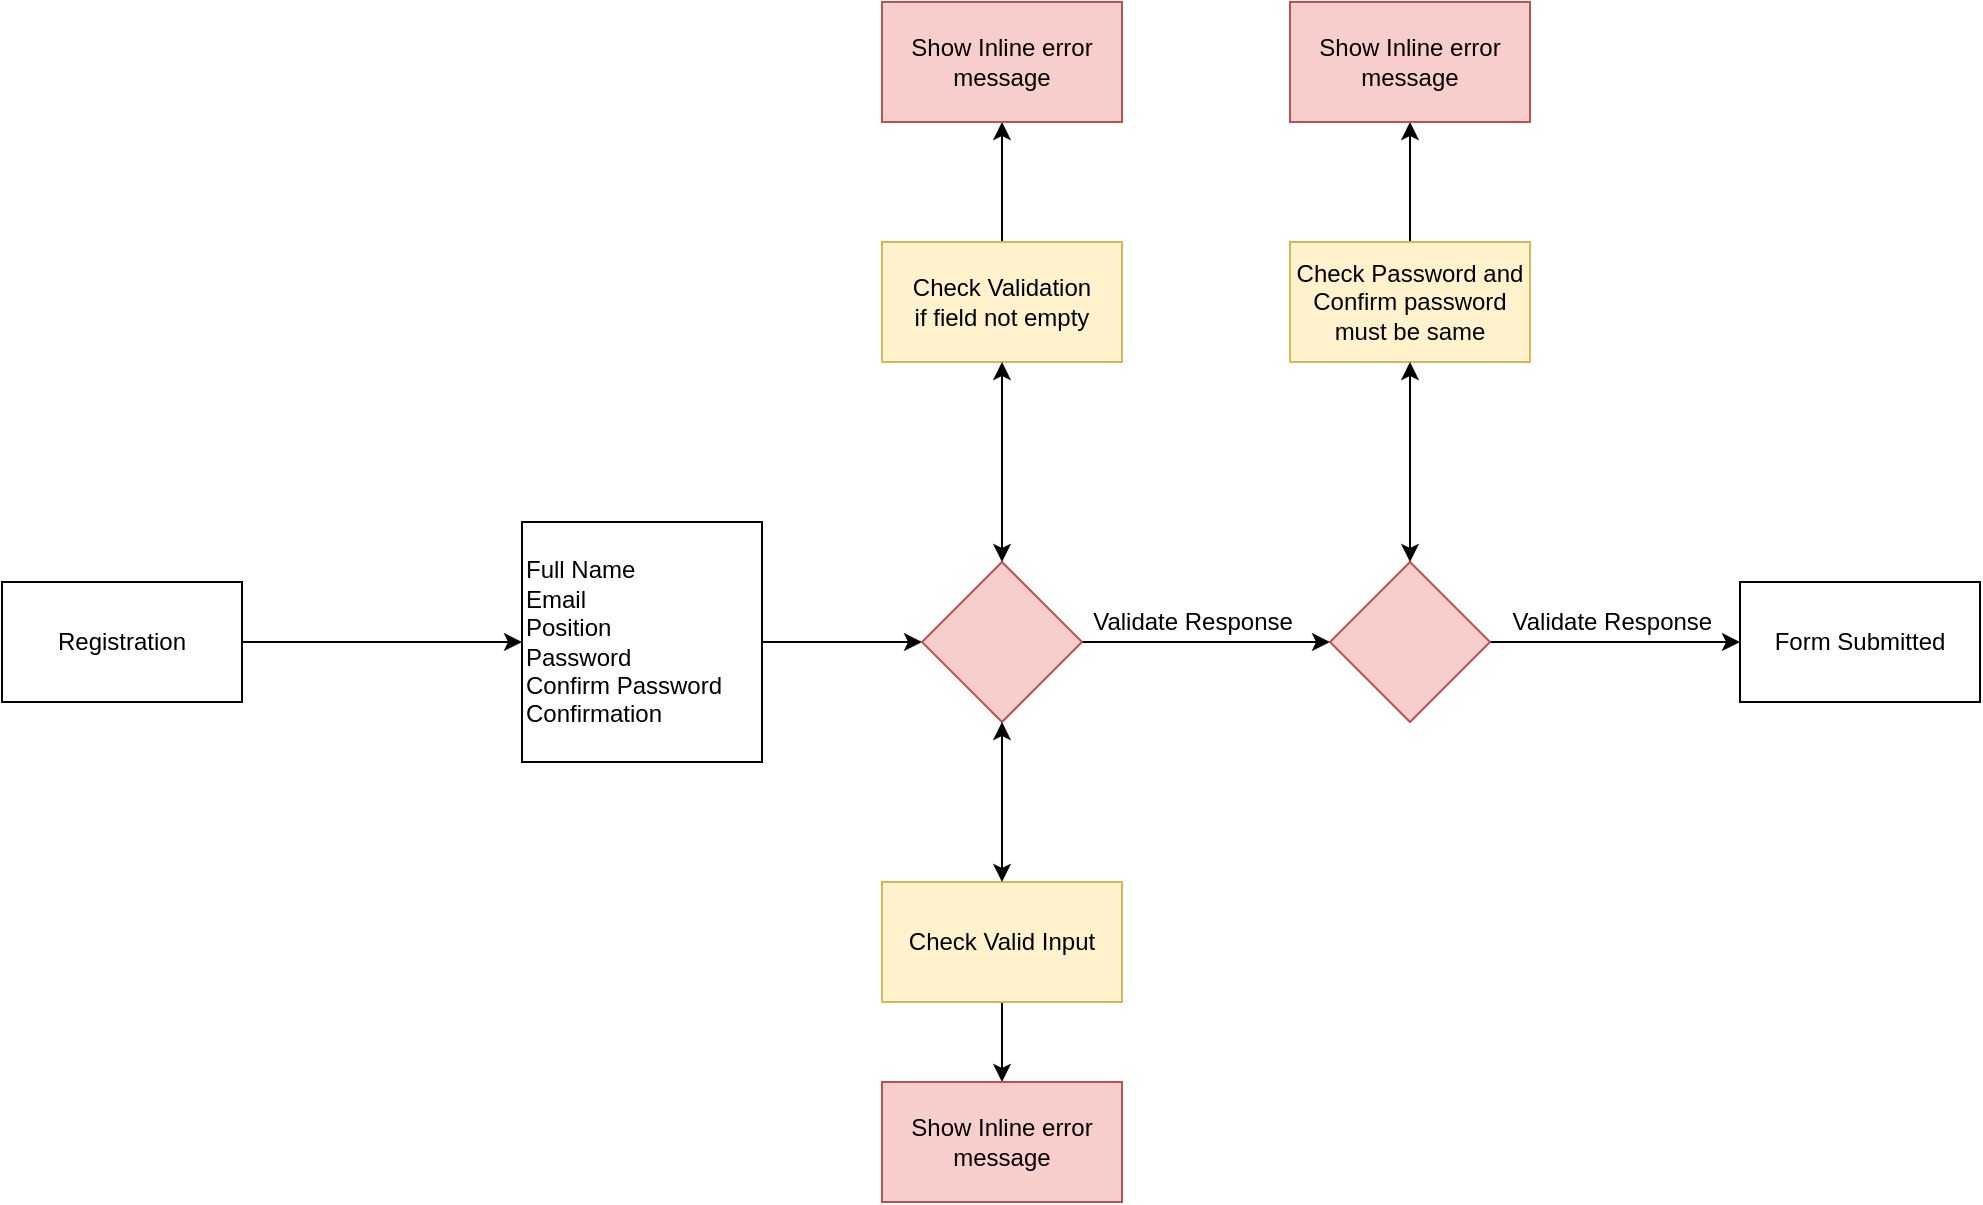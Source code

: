 <mxfile version="14.9.3" type="device"><diagram id="MpAf52_26eYqWpQ74gnR" name="Page-1"><mxGraphModel dx="868" dy="425" grid="1" gridSize="10" guides="1" tooltips="1" connect="1" arrows="1" fold="1" page="1" pageScale="1" pageWidth="850" pageHeight="1100" math="0" shadow="0"><root><mxCell id="0"/><mxCell id="1" parent="0"/><mxCell id="6yu2JeoQp8d2ub0oiu-H-1" style="edgeStyle=orthogonalEdgeStyle;rounded=0;orthogonalLoop=1;jettySize=auto;html=1;" edge="1" parent="1" source="DqzFxAQ7SkNYjIXv8CT8-2" target="DqzFxAQ7SkNYjIXv8CT8-3"><mxGeometry relative="1" as="geometry"/></mxCell><mxCell id="DqzFxAQ7SkNYjIXv8CT8-2" value="Registration" style="rounded=0;whiteSpace=wrap;html=1;" parent="1" vertex="1"><mxGeometry x="60" y="310" width="120" height="60" as="geometry"/></mxCell><mxCell id="DqzFxAQ7SkNYjIXv8CT8-18" style="edgeStyle=orthogonalEdgeStyle;rounded=0;orthogonalLoop=1;jettySize=auto;html=1;entryX=0;entryY=0.5;entryDx=0;entryDy=0;" parent="1" source="DqzFxAQ7SkNYjIXv8CT8-3" target="DqzFxAQ7SkNYjIXv8CT8-17" edge="1"><mxGeometry relative="1" as="geometry"/></mxCell><mxCell id="DqzFxAQ7SkNYjIXv8CT8-3" value="Full Name&lt;br&gt;Email&lt;br&gt;Position&lt;br&gt;Password&lt;br&gt;Confirm Password&lt;br&gt;Confirmation" style="rounded=0;whiteSpace=wrap;html=1;align=left;" parent="1" vertex="1"><mxGeometry x="320" y="280" width="120" height="120" as="geometry"/></mxCell><mxCell id="6yu2JeoQp8d2ub0oiu-H-3" style="edgeStyle=orthogonalEdgeStyle;rounded=0;orthogonalLoop=1;jettySize=auto;html=1;entryX=0;entryY=0.5;entryDx=0;entryDy=0;" edge="1" parent="1" source="DqzFxAQ7SkNYjIXv8CT8-17" target="DqzFxAQ7SkNYjIXv8CT8-24"><mxGeometry relative="1" as="geometry"/></mxCell><mxCell id="DqzFxAQ7SkNYjIXv8CT8-17" value="" style="rhombus;whiteSpace=wrap;html=1;fillColor=#f8cecc;strokeColor=#b85450;" parent="1" vertex="1"><mxGeometry x="520" y="300" width="80" height="80" as="geometry"/></mxCell><mxCell id="DqzFxAQ7SkNYjIXv8CT8-32" style="edgeStyle=orthogonalEdgeStyle;rounded=0;orthogonalLoop=1;jettySize=auto;html=1;entryX=0.5;entryY=1;entryDx=0;entryDy=0;" parent="1" source="DqzFxAQ7SkNYjIXv8CT8-19" target="DqzFxAQ7SkNYjIXv8CT8-31" edge="1"><mxGeometry relative="1" as="geometry"/></mxCell><mxCell id="DqzFxAQ7SkNYjIXv8CT8-19" value="Check Validation&lt;br&gt;if field not empty" style="rounded=0;whiteSpace=wrap;html=1;fillColor=#fff2cc;strokeColor=#d6b656;" parent="1" vertex="1"><mxGeometry x="500" y="140" width="120" height="60" as="geometry"/></mxCell><mxCell id="DqzFxAQ7SkNYjIXv8CT8-23" value="Validate Response" style="text;html=1;align=center;verticalAlign=middle;resizable=0;points=[];autosize=1;strokeColor=none;" parent="1" vertex="1"><mxGeometry x="595" y="320" width="120" height="20" as="geometry"/></mxCell><mxCell id="DqzFxAQ7SkNYjIXv8CT8-29" style="edgeStyle=orthogonalEdgeStyle;rounded=0;orthogonalLoop=1;jettySize=auto;html=1;entryX=0;entryY=0.5;entryDx=0;entryDy=0;" parent="1" source="DqzFxAQ7SkNYjIXv8CT8-24" target="DqzFxAQ7SkNYjIXv8CT8-28" edge="1"><mxGeometry relative="1" as="geometry"/></mxCell><mxCell id="DqzFxAQ7SkNYjIXv8CT8-24" value="" style="rhombus;whiteSpace=wrap;html=1;fillColor=#f8cecc;strokeColor=#b85450;" parent="1" vertex="1"><mxGeometry x="724" y="300" width="80" height="80" as="geometry"/></mxCell><mxCell id="DqzFxAQ7SkNYjIXv8CT8-34" style="edgeStyle=orthogonalEdgeStyle;rounded=0;orthogonalLoop=1;jettySize=auto;html=1;entryX=0.5;entryY=1;entryDx=0;entryDy=0;" parent="1" source="DqzFxAQ7SkNYjIXv8CT8-26" target="DqzFxAQ7SkNYjIXv8CT8-33" edge="1"><mxGeometry relative="1" as="geometry"/></mxCell><mxCell id="DqzFxAQ7SkNYjIXv8CT8-26" value="Check Password and Confirm password must be same" style="whiteSpace=wrap;html=1;fillColor=#fff2cc;strokeColor=#d6b656;align=center;" parent="1" vertex="1"><mxGeometry x="704" y="140" width="120" height="60" as="geometry"/></mxCell><mxCell id="DqzFxAQ7SkNYjIXv8CT8-28" value="Form Submitted" style="rounded=0;whiteSpace=wrap;html=1;" parent="1" vertex="1"><mxGeometry x="929" y="310" width="120" height="60" as="geometry"/></mxCell><mxCell id="DqzFxAQ7SkNYjIXv8CT8-30" value="&amp;nbsp; &amp;nbsp; &amp;nbsp; &amp;nbsp; &amp;nbsp; &amp;nbsp; &amp;nbsp;Validate Response" style="text;html=1;align=center;verticalAlign=middle;resizable=0;points=[];autosize=1;strokeColor=none;" parent="1" vertex="1"><mxGeometry x="763" y="320" width="160" height="20" as="geometry"/></mxCell><mxCell id="DqzFxAQ7SkNYjIXv8CT8-31" value="Show Inline error message" style="rounded=0;whiteSpace=wrap;html=1;fillColor=#f8cecc;strokeColor=#b85450;" parent="1" vertex="1"><mxGeometry x="500" y="20" width="120" height="60" as="geometry"/></mxCell><mxCell id="DqzFxAQ7SkNYjIXv8CT8-33" value="Show Inline error message" style="whiteSpace=wrap;html=1;fillColor=#f8cecc;strokeColor=#b85450;align=center;" parent="1" vertex="1"><mxGeometry x="704" y="20" width="120" height="60" as="geometry"/></mxCell><mxCell id="6yu2JeoQp8d2ub0oiu-H-4" value="" style="endArrow=classic;startArrow=classic;html=1;exitX=0.5;exitY=0;exitDx=0;exitDy=0;entryX=0.5;entryY=1;entryDx=0;entryDy=0;" edge="1" parent="1" source="DqzFxAQ7SkNYjIXv8CT8-17" target="DqzFxAQ7SkNYjIXv8CT8-19"><mxGeometry width="50" height="50" relative="1" as="geometry"><mxPoint x="490" y="210" as="sourcePoint"/><mxPoint x="540" y="160" as="targetPoint"/></mxGeometry></mxCell><mxCell id="6yu2JeoQp8d2ub0oiu-H-6" value="" style="endArrow=classic;startArrow=classic;html=1;entryX=0.5;entryY=1;entryDx=0;entryDy=0;exitX=0.5;exitY=0;exitDx=0;exitDy=0;" edge="1" parent="1" source="DqzFxAQ7SkNYjIXv8CT8-24" target="DqzFxAQ7SkNYjIXv8CT8-26"><mxGeometry width="50" height="50" relative="1" as="geometry"><mxPoint x="490" y="210" as="sourcePoint"/><mxPoint x="540" y="160" as="targetPoint"/></mxGeometry></mxCell><mxCell id="6yu2JeoQp8d2ub0oiu-H-10" style="edgeStyle=orthogonalEdgeStyle;rounded=0;orthogonalLoop=1;jettySize=auto;html=1;entryX=0.5;entryY=0;entryDx=0;entryDy=0;" edge="1" parent="1" source="6yu2JeoQp8d2ub0oiu-H-7" target="6yu2JeoQp8d2ub0oiu-H-9"><mxGeometry relative="1" as="geometry"/></mxCell><mxCell id="6yu2JeoQp8d2ub0oiu-H-7" value="Check Valid Input" style="rounded=0;whiteSpace=wrap;html=1;fillColor=#fff2cc;strokeColor=#d6b656;" vertex="1" parent="1"><mxGeometry x="500" y="460" width="120" height="60" as="geometry"/></mxCell><mxCell id="6yu2JeoQp8d2ub0oiu-H-8" value="" style="endArrow=classic;startArrow=classic;html=1;exitX=0.5;exitY=0;exitDx=0;exitDy=0;entryX=0.5;entryY=1;entryDx=0;entryDy=0;" edge="1" parent="1" source="6yu2JeoQp8d2ub0oiu-H-7" target="DqzFxAQ7SkNYjIXv8CT8-17"><mxGeometry width="50" height="50" relative="1" as="geometry"><mxPoint x="600" y="380" as="sourcePoint"/><mxPoint x="650" y="330" as="targetPoint"/></mxGeometry></mxCell><mxCell id="6yu2JeoQp8d2ub0oiu-H-9" value="Show Inline error message" style="rounded=0;whiteSpace=wrap;html=1;fillColor=#f8cecc;strokeColor=#b85450;" vertex="1" parent="1"><mxGeometry x="500" y="560" width="120" height="60" as="geometry"/></mxCell></root></mxGraphModel></diagram></mxfile>